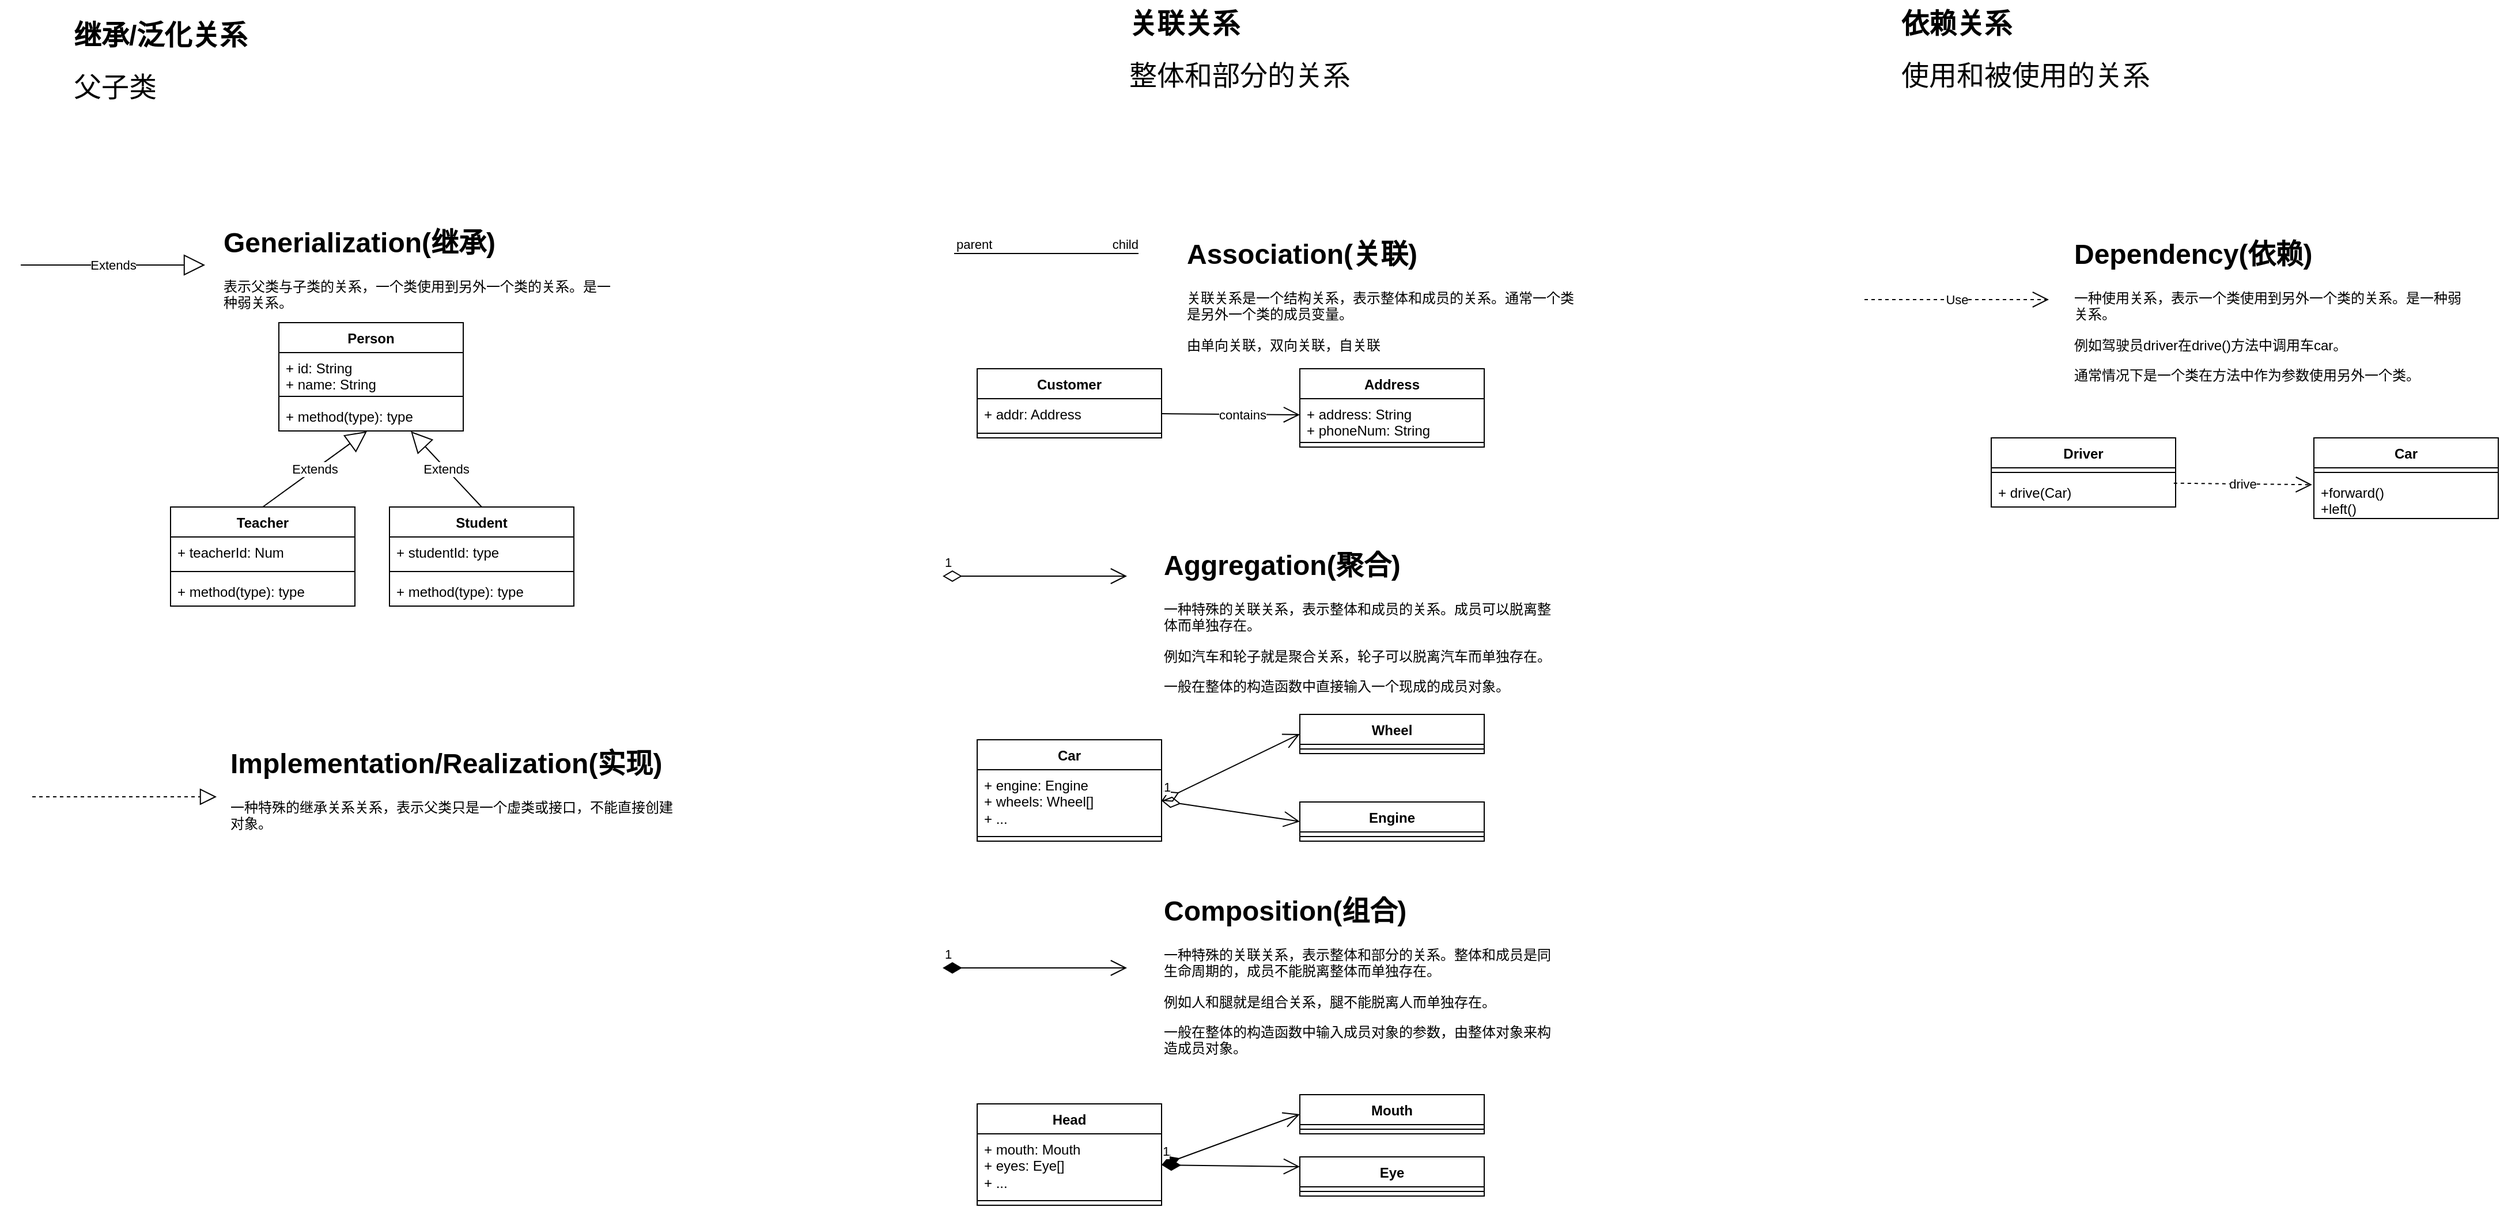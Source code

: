 <mxfile version="28.2.8">
  <diagram name="第 1 页" id="Np8bi9JPimDiJibCcqhF">
    <mxGraphModel dx="2560" dy="890" grid="1" gridSize="10" guides="1" tooltips="1" connect="1" arrows="1" fold="1" page="1" pageScale="1" pageWidth="827" pageHeight="1169" math="0" shadow="0">
      <root>
        <mxCell id="0" />
        <mxCell id="1" parent="0" />
        <mxCell id="9ST-YmeEC97j8JEJY6oc-10" value="" style="endArrow=none;html=1;edgeStyle=orthogonalEdgeStyle;rounded=0;" parent="1" edge="1">
          <mxGeometry relative="1" as="geometry">
            <mxPoint x="60" y="240" as="sourcePoint" />
            <mxPoint x="220" y="240" as="targetPoint" />
          </mxGeometry>
        </mxCell>
        <mxCell id="9ST-YmeEC97j8JEJY6oc-11" value="parent" style="edgeLabel;resizable=0;html=1;align=left;verticalAlign=bottom;" parent="9ST-YmeEC97j8JEJY6oc-10" connectable="0" vertex="1">
          <mxGeometry x="-1" relative="1" as="geometry" />
        </mxCell>
        <mxCell id="9ST-YmeEC97j8JEJY6oc-12" value="child" style="edgeLabel;resizable=0;html=1;align=right;verticalAlign=bottom;" parent="9ST-YmeEC97j8JEJY6oc-10" connectable="0" vertex="1">
          <mxGeometry x="1" relative="1" as="geometry" />
        </mxCell>
        <mxCell id="9ST-YmeEC97j8JEJY6oc-13" value="&lt;h1 style=&quot;margin-top: 0px;&quot;&gt;Association(关联)&lt;/h1&gt;&lt;p&gt;关联关系是一个结构关系，表示整体和成员的关系。通常一个类是另外一个类的成员变量。&lt;/p&gt;&lt;p&gt;由单向关联，双向关联，自关联&lt;/p&gt;" style="text;html=1;whiteSpace=wrap;overflow=hidden;rounded=0;" parent="1" vertex="1">
          <mxGeometry x="260" y="220" width="340" height="120" as="geometry" />
        </mxCell>
        <mxCell id="9ST-YmeEC97j8JEJY6oc-14" value="1" style="endArrow=open;html=1;endSize=12;startArrow=diamondThin;startSize=14;startFill=1;edgeStyle=orthogonalEdgeStyle;align=left;verticalAlign=bottom;rounded=0;" parent="1" edge="1">
          <mxGeometry x="-1" y="3" relative="1" as="geometry">
            <mxPoint x="50" y="860" as="sourcePoint" />
            <mxPoint x="210" y="860" as="targetPoint" />
          </mxGeometry>
        </mxCell>
        <mxCell id="9ST-YmeEC97j8JEJY6oc-15" value="1" style="endArrow=open;html=1;endSize=12;startArrow=diamondThin;startSize=14;startFill=0;edgeStyle=orthogonalEdgeStyle;align=left;verticalAlign=bottom;rounded=0;" parent="1" edge="1">
          <mxGeometry x="-1" y="3" relative="1" as="geometry">
            <mxPoint x="50" y="520" as="sourcePoint" />
            <mxPoint x="210" y="520" as="targetPoint" />
          </mxGeometry>
        </mxCell>
        <mxCell id="9ST-YmeEC97j8JEJY6oc-16" value="&lt;h1 style=&quot;margin-top: 0px;&quot;&gt;Aggregation(聚合)&lt;/h1&gt;&lt;p&gt;一种特殊的关联关系，表示整体和成员的关系。成员可以脱离整体而单独存在。&lt;/p&gt;&lt;p&gt;例如汽车和轮子就是聚合关系，轮子可以脱离汽车而单独存在。&lt;/p&gt;&lt;p&gt;一般在整体的构造函数中直接输入一个现成的成员对象。&lt;/p&gt;" style="text;html=1;whiteSpace=wrap;overflow=hidden;rounded=0;" parent="1" vertex="1">
          <mxGeometry x="240" y="490" width="340" height="130" as="geometry" />
        </mxCell>
        <mxCell id="9ST-YmeEC97j8JEJY6oc-17" value="&lt;h1 style=&quot;margin-top: 0px;&quot;&gt;Composition(组合)&lt;/h1&gt;&lt;p&gt;一种特殊的关联关系&lt;span style=&quot;background-color: transparent; color: light-dark(rgb(0, 0, 0), rgb(255, 255, 255));&quot;&gt;，表示整体和部分的关系。&lt;/span&gt;&lt;span style=&quot;background-color: transparent; color: light-dark(rgb(0, 0, 0), rgb(255, 255, 255));&quot;&gt;整体和成员是同生命周期的，成员不能脱离整体而单独存在。&lt;/span&gt;&lt;/p&gt;&lt;p&gt;例如人和腿就是组合关系，腿不能脱离人而单独存在。&lt;/p&gt;&lt;p&gt;一般在整体的构造函数中输入成员对象的参数，由整体对象来构造成员对象。&lt;/p&gt;" style="text;html=1;whiteSpace=wrap;overflow=hidden;rounded=0;" parent="1" vertex="1">
          <mxGeometry x="240" y="790" width="340" height="150" as="geometry" />
        </mxCell>
        <mxCell id="Nl9GUaGNiuAFn2NMpmx5-1" value="Use" style="endArrow=open;endSize=12;dashed=1;html=1;rounded=0;" edge="1" parent="1">
          <mxGeometry width="160" relative="1" as="geometry">
            <mxPoint x="850" y="280" as="sourcePoint" />
            <mxPoint x="1010" y="280" as="targetPoint" />
          </mxGeometry>
        </mxCell>
        <mxCell id="Nl9GUaGNiuAFn2NMpmx5-2" value="&lt;h1 style=&quot;margin-top: 0px;&quot;&gt;Dependency(依赖)&lt;/h1&gt;&lt;p&gt;一种使用关系&lt;span style=&quot;background-color: transparent; color: light-dark(rgb(0, 0, 0), rgb(255, 255, 255));&quot;&gt;，表示一个类使用到另外一个类的关系。是一种弱关系。&lt;/span&gt;&lt;/p&gt;&lt;p&gt;&lt;span style=&quot;background-color: transparent; color: light-dark(rgb(0, 0, 0), rgb(255, 255, 255));&quot;&gt;例如驾驶员driver在drive()方法中调用车car。&lt;/span&gt;&lt;/p&gt;&lt;p&gt;&lt;span style=&quot;background-color: transparent; color: light-dark(rgb(0, 0, 0), rgb(255, 255, 255));&quot;&gt;通常情况下是一个类在方法中作为参数使用另外一个类&lt;/span&gt;&lt;span style=&quot;background-color: transparent; color: light-dark(rgb(0, 0, 0), rgb(255, 255, 255));&quot;&gt;。&lt;/span&gt;&lt;/p&gt;" style="text;html=1;whiteSpace=wrap;overflow=hidden;rounded=0;" vertex="1" parent="1">
          <mxGeometry x="1030" y="220" width="340" height="140" as="geometry" />
        </mxCell>
        <mxCell id="Nl9GUaGNiuAFn2NMpmx5-3" value="Extends" style="endArrow=block;endSize=16;endFill=0;html=1;rounded=0;" edge="1" parent="1">
          <mxGeometry width="160" relative="1" as="geometry">
            <mxPoint x="-750" y="250" as="sourcePoint" />
            <mxPoint x="-590" y="250" as="targetPoint" />
          </mxGeometry>
        </mxCell>
        <mxCell id="Nl9GUaGNiuAFn2NMpmx5-4" value="&lt;h1 style=&quot;margin-top: 0px;&quot;&gt;Generialization(继承)&lt;/h1&gt;&lt;p&gt;&lt;span style=&quot;background-color: transparent; color: light-dark(rgb(0, 0, 0), rgb(255, 255, 255));&quot;&gt;表示父类与子类的关系，一个类使用到另外一个类的关系。是一种弱关系。&lt;/span&gt;&lt;/p&gt;" style="text;html=1;whiteSpace=wrap;overflow=hidden;rounded=0;" vertex="1" parent="1">
          <mxGeometry x="-576" y="210" width="340" height="100" as="geometry" />
        </mxCell>
        <mxCell id="Nl9GUaGNiuAFn2NMpmx5-5" value="" style="endArrow=block;dashed=1;endFill=0;endSize=12;html=1;rounded=0;" edge="1" parent="1">
          <mxGeometry width="160" relative="1" as="geometry">
            <mxPoint x="-740" y="711.5" as="sourcePoint" />
            <mxPoint x="-580" y="711.5" as="targetPoint" />
          </mxGeometry>
        </mxCell>
        <mxCell id="Nl9GUaGNiuAFn2NMpmx5-6" value="&lt;h1 style=&quot;margin-top: 0px;&quot;&gt;Implementation/Realization(实现)&lt;/h1&gt;&lt;p&gt;&lt;span style=&quot;background-color: transparent; color: light-dark(rgb(0, 0, 0), rgb(255, 255, 255));&quot;&gt;一种特殊的继承关系关系，表示父类只是一个虚类或接口，&lt;/span&gt;&lt;span style=&quot;background-color: transparent; color: light-dark(rgb(0, 0, 0), rgb(255, 255, 255));&quot;&gt;不能直接创建对象&lt;/span&gt;&lt;span style=&quot;background-color: transparent; color: light-dark(rgb(0, 0, 0), rgb(255, 255, 255));&quot;&gt;。&lt;/span&gt;&lt;/p&gt;&lt;p&gt;&lt;br&gt;&lt;/p&gt;" style="text;html=1;whiteSpace=wrap;overflow=hidden;rounded=0;" vertex="1" parent="1">
          <mxGeometry x="-570" y="662" width="390" height="100" as="geometry" />
        </mxCell>
        <mxCell id="Nl9GUaGNiuAFn2NMpmx5-7" value="Customer" style="swimlane;fontStyle=1;align=center;verticalAlign=top;childLayout=stackLayout;horizontal=1;startSize=26;horizontalStack=0;resizeParent=1;resizeParentMax=0;resizeLast=0;collapsible=1;marginBottom=0;whiteSpace=wrap;html=1;" vertex="1" parent="1">
          <mxGeometry x="80" y="340" width="160" height="60" as="geometry" />
        </mxCell>
        <mxCell id="Nl9GUaGNiuAFn2NMpmx5-8" value="+ addr: Address" style="text;strokeColor=none;fillColor=none;align=left;verticalAlign=top;spacingLeft=4;spacingRight=4;overflow=hidden;rotatable=0;points=[[0,0.5],[1,0.5]];portConstraint=eastwest;whiteSpace=wrap;html=1;" vertex="1" parent="Nl9GUaGNiuAFn2NMpmx5-7">
          <mxGeometry y="26" width="160" height="26" as="geometry" />
        </mxCell>
        <mxCell id="Nl9GUaGNiuAFn2NMpmx5-15" value="" style="endArrow=open;endFill=1;endSize=12;html=1;rounded=0;exitX=1;exitY=0.5;exitDx=0;exitDy=0;" edge="1" parent="Nl9GUaGNiuAFn2NMpmx5-7" source="Nl9GUaGNiuAFn2NMpmx5-8">
          <mxGeometry width="160" relative="1" as="geometry">
            <mxPoint x="150" y="40" as="sourcePoint" />
            <mxPoint x="280" y="40" as="targetPoint" />
          </mxGeometry>
        </mxCell>
        <mxCell id="Nl9GUaGNiuAFn2NMpmx5-50" value="contains" style="edgeLabel;html=1;align=center;verticalAlign=middle;resizable=0;points=[];" vertex="1" connectable="0" parent="Nl9GUaGNiuAFn2NMpmx5-15">
          <mxGeometry x="0.167" relative="1" as="geometry">
            <mxPoint as="offset" />
          </mxGeometry>
        </mxCell>
        <mxCell id="Nl9GUaGNiuAFn2NMpmx5-9" value="" style="line;strokeWidth=1;fillColor=none;align=left;verticalAlign=middle;spacingTop=-1;spacingLeft=3;spacingRight=3;rotatable=0;labelPosition=right;points=[];portConstraint=eastwest;strokeColor=inherit;" vertex="1" parent="Nl9GUaGNiuAFn2NMpmx5-7">
          <mxGeometry y="52" width="160" height="8" as="geometry" />
        </mxCell>
        <mxCell id="Nl9GUaGNiuAFn2NMpmx5-11" value="Address" style="swimlane;fontStyle=1;align=center;verticalAlign=top;childLayout=stackLayout;horizontal=1;startSize=26;horizontalStack=0;resizeParent=1;resizeParentMax=0;resizeLast=0;collapsible=1;marginBottom=0;whiteSpace=wrap;html=1;" vertex="1" parent="1">
          <mxGeometry x="360" y="340" width="160" height="68" as="geometry" />
        </mxCell>
        <mxCell id="Nl9GUaGNiuAFn2NMpmx5-12" value="+ address: String&lt;div&gt;+ phoneNum: String&lt;/div&gt;" style="text;strokeColor=none;fillColor=none;align=left;verticalAlign=top;spacingLeft=4;spacingRight=4;overflow=hidden;rotatable=0;points=[[0,0.5],[1,0.5]];portConstraint=eastwest;whiteSpace=wrap;html=1;" vertex="1" parent="Nl9GUaGNiuAFn2NMpmx5-11">
          <mxGeometry y="26" width="160" height="34" as="geometry" />
        </mxCell>
        <mxCell id="Nl9GUaGNiuAFn2NMpmx5-13" value="" style="line;strokeWidth=1;fillColor=none;align=left;verticalAlign=middle;spacingTop=-1;spacingLeft=3;spacingRight=3;rotatable=0;labelPosition=right;points=[];portConstraint=eastwest;strokeColor=inherit;" vertex="1" parent="Nl9GUaGNiuAFn2NMpmx5-11">
          <mxGeometry y="60" width="160" height="8" as="geometry" />
        </mxCell>
        <mxCell id="Nl9GUaGNiuAFn2NMpmx5-16" value="Car" style="swimlane;fontStyle=1;align=center;verticalAlign=top;childLayout=stackLayout;horizontal=1;startSize=26;horizontalStack=0;resizeParent=1;resizeParentMax=0;resizeLast=0;collapsible=1;marginBottom=0;whiteSpace=wrap;html=1;" vertex="1" parent="1">
          <mxGeometry x="80" y="662" width="160" height="88" as="geometry" />
        </mxCell>
        <mxCell id="Nl9GUaGNiuAFn2NMpmx5-17" value="+ engine: Engine&lt;div&gt;+ wheels: Wheel[]&lt;/div&gt;&lt;div&gt;+ ...&lt;/div&gt;" style="text;strokeColor=none;fillColor=none;align=left;verticalAlign=top;spacingLeft=4;spacingRight=4;overflow=hidden;rotatable=0;points=[[0,0.5],[1,0.5]];portConstraint=eastwest;whiteSpace=wrap;html=1;" vertex="1" parent="Nl9GUaGNiuAFn2NMpmx5-16">
          <mxGeometry y="26" width="160" height="54" as="geometry" />
        </mxCell>
        <mxCell id="Nl9GUaGNiuAFn2NMpmx5-19" value="" style="line;strokeWidth=1;fillColor=none;align=left;verticalAlign=middle;spacingTop=-1;spacingLeft=3;spacingRight=3;rotatable=0;labelPosition=right;points=[];portConstraint=eastwest;strokeColor=inherit;" vertex="1" parent="Nl9GUaGNiuAFn2NMpmx5-16">
          <mxGeometry y="80" width="160" height="8" as="geometry" />
        </mxCell>
        <mxCell id="Nl9GUaGNiuAFn2NMpmx5-21" value="Wheel" style="swimlane;fontStyle=1;align=center;verticalAlign=top;childLayout=stackLayout;horizontal=1;startSize=26;horizontalStack=0;resizeParent=1;resizeParentMax=0;resizeLast=0;collapsible=1;marginBottom=0;whiteSpace=wrap;html=1;" vertex="1" parent="1">
          <mxGeometry x="360" y="640" width="160" height="34" as="geometry" />
        </mxCell>
        <mxCell id="Nl9GUaGNiuAFn2NMpmx5-23" value="" style="line;strokeWidth=1;fillColor=none;align=left;verticalAlign=middle;spacingTop=-1;spacingLeft=3;spacingRight=3;rotatable=0;labelPosition=right;points=[];portConstraint=eastwest;strokeColor=inherit;" vertex="1" parent="Nl9GUaGNiuAFn2NMpmx5-21">
          <mxGeometry y="26" width="160" height="8" as="geometry" />
        </mxCell>
        <mxCell id="Nl9GUaGNiuAFn2NMpmx5-25" value="Engine" style="swimlane;fontStyle=1;align=center;verticalAlign=top;childLayout=stackLayout;horizontal=1;startSize=26;horizontalStack=0;resizeParent=1;resizeParentMax=0;resizeLast=0;collapsible=1;marginBottom=0;whiteSpace=wrap;html=1;" vertex="1" parent="1">
          <mxGeometry x="360" y="716" width="160" height="34" as="geometry" />
        </mxCell>
        <mxCell id="Nl9GUaGNiuAFn2NMpmx5-26" value="" style="line;strokeWidth=1;fillColor=none;align=left;verticalAlign=middle;spacingTop=-1;spacingLeft=3;spacingRight=3;rotatable=0;labelPosition=right;points=[];portConstraint=eastwest;strokeColor=inherit;" vertex="1" parent="Nl9GUaGNiuAFn2NMpmx5-25">
          <mxGeometry y="26" width="160" height="8" as="geometry" />
        </mxCell>
        <mxCell id="Nl9GUaGNiuAFn2NMpmx5-28" value="Head" style="swimlane;fontStyle=1;align=center;verticalAlign=top;childLayout=stackLayout;horizontal=1;startSize=26;horizontalStack=0;resizeParent=1;resizeParentMax=0;resizeLast=0;collapsible=1;marginBottom=0;whiteSpace=wrap;html=1;" vertex="1" parent="1">
          <mxGeometry x="80" y="978" width="160" height="88" as="geometry" />
        </mxCell>
        <mxCell id="Nl9GUaGNiuAFn2NMpmx5-29" value="+ mouth: Mouth&lt;div&gt;+ eyes: Eye[]&lt;/div&gt;&lt;div&gt;+ ...&lt;/div&gt;" style="text;strokeColor=none;fillColor=none;align=left;verticalAlign=top;spacingLeft=4;spacingRight=4;overflow=hidden;rotatable=0;points=[[0,0.5],[1,0.5]];portConstraint=eastwest;whiteSpace=wrap;html=1;" vertex="1" parent="Nl9GUaGNiuAFn2NMpmx5-28">
          <mxGeometry y="26" width="160" height="54" as="geometry" />
        </mxCell>
        <mxCell id="Nl9GUaGNiuAFn2NMpmx5-30" value="" style="line;strokeWidth=1;fillColor=none;align=left;verticalAlign=middle;spacingTop=-1;spacingLeft=3;spacingRight=3;rotatable=0;labelPosition=right;points=[];portConstraint=eastwest;strokeColor=inherit;" vertex="1" parent="Nl9GUaGNiuAFn2NMpmx5-28">
          <mxGeometry y="80" width="160" height="8" as="geometry" />
        </mxCell>
        <mxCell id="Nl9GUaGNiuAFn2NMpmx5-32" value="Mouth" style="swimlane;fontStyle=1;align=center;verticalAlign=top;childLayout=stackLayout;horizontal=1;startSize=26;horizontalStack=0;resizeParent=1;resizeParentMax=0;resizeLast=0;collapsible=1;marginBottom=0;whiteSpace=wrap;html=1;" vertex="1" parent="1">
          <mxGeometry x="360" y="970" width="160" height="34" as="geometry" />
        </mxCell>
        <mxCell id="Nl9GUaGNiuAFn2NMpmx5-33" value="" style="line;strokeWidth=1;fillColor=none;align=left;verticalAlign=middle;spacingTop=-1;spacingLeft=3;spacingRight=3;rotatable=0;labelPosition=right;points=[];portConstraint=eastwest;strokeColor=inherit;" vertex="1" parent="Nl9GUaGNiuAFn2NMpmx5-32">
          <mxGeometry y="26" width="160" height="8" as="geometry" />
        </mxCell>
        <mxCell id="Nl9GUaGNiuAFn2NMpmx5-35" value="Eye" style="swimlane;fontStyle=1;align=center;verticalAlign=top;childLayout=stackLayout;horizontal=1;startSize=26;horizontalStack=0;resizeParent=1;resizeParentMax=0;resizeLast=0;collapsible=1;marginBottom=0;whiteSpace=wrap;html=1;" vertex="1" parent="1">
          <mxGeometry x="360" y="1024" width="160" height="34" as="geometry" />
        </mxCell>
        <mxCell id="Nl9GUaGNiuAFn2NMpmx5-36" value="" style="line;strokeWidth=1;fillColor=none;align=left;verticalAlign=middle;spacingTop=-1;spacingLeft=3;spacingRight=3;rotatable=0;labelPosition=right;points=[];portConstraint=eastwest;strokeColor=inherit;" vertex="1" parent="Nl9GUaGNiuAFn2NMpmx5-35">
          <mxGeometry y="26" width="160" height="8" as="geometry" />
        </mxCell>
        <mxCell id="Nl9GUaGNiuAFn2NMpmx5-38" value="1" style="endArrow=open;html=1;endSize=12;startArrow=diamondThin;startSize=14;startFill=1;align=left;verticalAlign=bottom;rounded=0;exitX=1;exitY=0.5;exitDx=0;exitDy=0;entryX=0;entryY=0.25;entryDx=0;entryDy=0;" edge="1" parent="1" source="Nl9GUaGNiuAFn2NMpmx5-29" target="Nl9GUaGNiuAFn2NMpmx5-35">
          <mxGeometry x="-1" y="3" relative="1" as="geometry">
            <mxPoint x="240" y="1032.5" as="sourcePoint" />
            <mxPoint x="400" y="1032.5" as="targetPoint" />
          </mxGeometry>
        </mxCell>
        <mxCell id="Nl9GUaGNiuAFn2NMpmx5-39" value="1" style="endArrow=open;html=1;endSize=12;startArrow=diamondThin;startSize=14;startFill=1;align=left;verticalAlign=bottom;rounded=0;exitX=1;exitY=0.5;exitDx=0;exitDy=0;entryX=0;entryY=0.5;entryDx=0;entryDy=0;" edge="1" parent="1" source="Nl9GUaGNiuAFn2NMpmx5-29" target="Nl9GUaGNiuAFn2NMpmx5-32">
          <mxGeometry x="-1" y="3" relative="1" as="geometry">
            <mxPoint x="320" y="1222" as="sourcePoint" />
            <mxPoint x="440" y="1216" as="targetPoint" />
          </mxGeometry>
        </mxCell>
        <mxCell id="Nl9GUaGNiuAFn2NMpmx5-40" value="1" style="endArrow=open;html=1;endSize=12;startArrow=diamondThin;startSize=14;startFill=0;align=left;verticalAlign=bottom;rounded=0;exitX=1;exitY=0.5;exitDx=0;exitDy=0;entryX=0;entryY=0.5;entryDx=0;entryDy=0;" edge="1" parent="1" source="Nl9GUaGNiuAFn2NMpmx5-17" target="Nl9GUaGNiuAFn2NMpmx5-21">
          <mxGeometry x="-1" y="3" relative="1" as="geometry">
            <mxPoint x="30" y="1080" as="sourcePoint" />
            <mxPoint x="190" y="1080" as="targetPoint" />
          </mxGeometry>
        </mxCell>
        <mxCell id="Nl9GUaGNiuAFn2NMpmx5-41" value="1" style="endArrow=open;html=1;endSize=12;startArrow=diamondThin;startSize=14;startFill=0;align=left;verticalAlign=bottom;rounded=0;exitX=1;exitY=0.5;exitDx=0;exitDy=0;entryX=0;entryY=0.5;entryDx=0;entryDy=0;" edge="1" parent="1" source="Nl9GUaGNiuAFn2NMpmx5-17" target="Nl9GUaGNiuAFn2NMpmx5-25">
          <mxGeometry x="-1" y="3" relative="1" as="geometry">
            <mxPoint x="270" y="1018" as="sourcePoint" />
            <mxPoint x="390" y="960" as="targetPoint" />
          </mxGeometry>
        </mxCell>
        <mxCell id="Nl9GUaGNiuAFn2NMpmx5-42" value="Driver" style="swimlane;fontStyle=1;align=center;verticalAlign=top;childLayout=stackLayout;horizontal=1;startSize=26;horizontalStack=0;resizeParent=1;resizeParentMax=0;resizeLast=0;collapsible=1;marginBottom=0;whiteSpace=wrap;html=1;" vertex="1" parent="1">
          <mxGeometry x="960" y="400" width="160" height="60" as="geometry" />
        </mxCell>
        <mxCell id="Nl9GUaGNiuAFn2NMpmx5-44" value="" style="line;strokeWidth=1;fillColor=none;align=left;verticalAlign=middle;spacingTop=-1;spacingLeft=3;spacingRight=3;rotatable=0;labelPosition=right;points=[];portConstraint=eastwest;strokeColor=inherit;" vertex="1" parent="Nl9GUaGNiuAFn2NMpmx5-42">
          <mxGeometry y="26" width="160" height="8" as="geometry" />
        </mxCell>
        <mxCell id="Nl9GUaGNiuAFn2NMpmx5-45" value="+ drive(Car)" style="text;strokeColor=none;fillColor=none;align=left;verticalAlign=top;spacingLeft=4;spacingRight=4;overflow=hidden;rotatable=0;points=[[0,0.5],[1,0.5]];portConstraint=eastwest;whiteSpace=wrap;html=1;" vertex="1" parent="Nl9GUaGNiuAFn2NMpmx5-42">
          <mxGeometry y="34" width="160" height="26" as="geometry" />
        </mxCell>
        <mxCell id="Nl9GUaGNiuAFn2NMpmx5-46" value="Car" style="swimlane;fontStyle=1;align=center;verticalAlign=top;childLayout=stackLayout;horizontal=1;startSize=26;horizontalStack=0;resizeParent=1;resizeParentMax=0;resizeLast=0;collapsible=1;marginBottom=0;whiteSpace=wrap;html=1;" vertex="1" parent="1">
          <mxGeometry x="1240" y="400" width="160" height="70" as="geometry" />
        </mxCell>
        <mxCell id="Nl9GUaGNiuAFn2NMpmx5-47" value="" style="line;strokeWidth=1;fillColor=none;align=left;verticalAlign=middle;spacingTop=-1;spacingLeft=3;spacingRight=3;rotatable=0;labelPosition=right;points=[];portConstraint=eastwest;strokeColor=inherit;" vertex="1" parent="Nl9GUaGNiuAFn2NMpmx5-46">
          <mxGeometry y="26" width="160" height="8" as="geometry" />
        </mxCell>
        <mxCell id="Nl9GUaGNiuAFn2NMpmx5-48" value="+forward()&lt;div&gt;+left()&lt;/div&gt;" style="text;strokeColor=none;fillColor=none;align=left;verticalAlign=top;spacingLeft=4;spacingRight=4;overflow=hidden;rotatable=0;points=[[0,0.5],[1,0.5]];portConstraint=eastwest;whiteSpace=wrap;html=1;" vertex="1" parent="Nl9GUaGNiuAFn2NMpmx5-46">
          <mxGeometry y="34" width="160" height="36" as="geometry" />
        </mxCell>
        <mxCell id="Nl9GUaGNiuAFn2NMpmx5-49" value="drive" style="endArrow=open;endSize=12;dashed=1;html=1;rounded=0;exitX=0.99;exitY=0.205;exitDx=0;exitDy=0;exitPerimeter=0;entryX=-0.01;entryY=0.185;entryDx=0;entryDy=0;entryPerimeter=0;" edge="1" parent="1" source="Nl9GUaGNiuAFn2NMpmx5-45" target="Nl9GUaGNiuAFn2NMpmx5-48">
          <mxGeometry width="160" relative="1" as="geometry">
            <mxPoint x="1070" y="540" as="sourcePoint" />
            <mxPoint x="1230" y="540" as="targetPoint" />
          </mxGeometry>
        </mxCell>
        <mxCell id="Nl9GUaGNiuAFn2NMpmx5-51" value="&lt;h1 style=&quot;margin-top: 0px;&quot;&gt;继承/泛化关系&lt;/h1&gt;&lt;div&gt;&lt;font style=&quot;font-size: 24px;&quot;&gt;父子类&lt;/font&gt;&lt;/div&gt;" style="text;html=1;whiteSpace=wrap;overflow=hidden;rounded=0;" vertex="1" parent="1">
          <mxGeometry x="-706" y="30" width="340" height="120" as="geometry" />
        </mxCell>
        <mxCell id="Nl9GUaGNiuAFn2NMpmx5-52" value="&lt;h1 style=&quot;margin-top: 0px;&quot;&gt;关联关系&lt;/h1&gt;&lt;div&gt;&lt;span style=&quot;font-size: 24px;&quot;&gt;整体和部分的关系&lt;/span&gt;&lt;/div&gt;" style="text;html=1;whiteSpace=wrap;overflow=hidden;rounded=0;" vertex="1" parent="1">
          <mxGeometry x="210" y="20" width="340" height="120" as="geometry" />
        </mxCell>
        <mxCell id="Nl9GUaGNiuAFn2NMpmx5-53" value="&lt;h1 style=&quot;margin-top: 0px;&quot;&gt;依赖关系&lt;/h1&gt;&lt;h1 style=&quot;margin-top: 0px;&quot;&gt;&lt;span style=&quot;background-color: transparent; color: light-dark(rgb(0, 0, 0), rgb(255, 255, 255)); font-weight: normal;&quot;&gt;使用和被使用的关系&lt;/span&gt;&lt;/h1&gt;" style="text;html=1;whiteSpace=wrap;overflow=hidden;rounded=0;" vertex="1" parent="1">
          <mxGeometry x="880" y="20" width="340" height="120" as="geometry" />
        </mxCell>
        <mxCell id="Nl9GUaGNiuAFn2NMpmx5-54" value="Person" style="swimlane;fontStyle=1;align=center;verticalAlign=top;childLayout=stackLayout;horizontal=1;startSize=26;horizontalStack=0;resizeParent=1;resizeParentMax=0;resizeLast=0;collapsible=1;marginBottom=0;whiteSpace=wrap;html=1;" vertex="1" parent="1">
          <mxGeometry x="-526" y="300" width="160" height="94" as="geometry" />
        </mxCell>
        <mxCell id="Nl9GUaGNiuAFn2NMpmx5-55" value="+ id: String&lt;div&gt;+ name: String&lt;/div&gt;" style="text;strokeColor=none;fillColor=none;align=left;verticalAlign=top;spacingLeft=4;spacingRight=4;overflow=hidden;rotatable=0;points=[[0,0.5],[1,0.5]];portConstraint=eastwest;whiteSpace=wrap;html=1;" vertex="1" parent="Nl9GUaGNiuAFn2NMpmx5-54">
          <mxGeometry y="26" width="160" height="34" as="geometry" />
        </mxCell>
        <mxCell id="Nl9GUaGNiuAFn2NMpmx5-56" value="" style="line;strokeWidth=1;fillColor=none;align=left;verticalAlign=middle;spacingTop=-1;spacingLeft=3;spacingRight=3;rotatable=0;labelPosition=right;points=[];portConstraint=eastwest;strokeColor=inherit;" vertex="1" parent="Nl9GUaGNiuAFn2NMpmx5-54">
          <mxGeometry y="60" width="160" height="8" as="geometry" />
        </mxCell>
        <mxCell id="Nl9GUaGNiuAFn2NMpmx5-57" value="+ method(type): type" style="text;strokeColor=none;fillColor=none;align=left;verticalAlign=top;spacingLeft=4;spacingRight=4;overflow=hidden;rotatable=0;points=[[0,0.5],[1,0.5]];portConstraint=eastwest;whiteSpace=wrap;html=1;" vertex="1" parent="Nl9GUaGNiuAFn2NMpmx5-54">
          <mxGeometry y="68" width="160" height="26" as="geometry" />
        </mxCell>
        <mxCell id="Nl9GUaGNiuAFn2NMpmx5-58" value="Teacher" style="swimlane;fontStyle=1;align=center;verticalAlign=top;childLayout=stackLayout;horizontal=1;startSize=26;horizontalStack=0;resizeParent=1;resizeParentMax=0;resizeLast=0;collapsible=1;marginBottom=0;whiteSpace=wrap;html=1;" vertex="1" parent="1">
          <mxGeometry x="-620" y="460" width="160" height="86" as="geometry" />
        </mxCell>
        <mxCell id="Nl9GUaGNiuAFn2NMpmx5-59" value="+ teacherId: Num" style="text;strokeColor=none;fillColor=none;align=left;verticalAlign=top;spacingLeft=4;spacingRight=4;overflow=hidden;rotatable=0;points=[[0,0.5],[1,0.5]];portConstraint=eastwest;whiteSpace=wrap;html=1;" vertex="1" parent="Nl9GUaGNiuAFn2NMpmx5-58">
          <mxGeometry y="26" width="160" height="26" as="geometry" />
        </mxCell>
        <mxCell id="Nl9GUaGNiuAFn2NMpmx5-60" value="" style="line;strokeWidth=1;fillColor=none;align=left;verticalAlign=middle;spacingTop=-1;spacingLeft=3;spacingRight=3;rotatable=0;labelPosition=right;points=[];portConstraint=eastwest;strokeColor=inherit;" vertex="1" parent="Nl9GUaGNiuAFn2NMpmx5-58">
          <mxGeometry y="52" width="160" height="8" as="geometry" />
        </mxCell>
        <mxCell id="Nl9GUaGNiuAFn2NMpmx5-61" value="+ method(type): type" style="text;strokeColor=none;fillColor=none;align=left;verticalAlign=top;spacingLeft=4;spacingRight=4;overflow=hidden;rotatable=0;points=[[0,0.5],[1,0.5]];portConstraint=eastwest;whiteSpace=wrap;html=1;" vertex="1" parent="Nl9GUaGNiuAFn2NMpmx5-58">
          <mxGeometry y="60" width="160" height="26" as="geometry" />
        </mxCell>
        <mxCell id="Nl9GUaGNiuAFn2NMpmx5-62" value="Student" style="swimlane;fontStyle=1;align=center;verticalAlign=top;childLayout=stackLayout;horizontal=1;startSize=26;horizontalStack=0;resizeParent=1;resizeParentMax=0;resizeLast=0;collapsible=1;marginBottom=0;whiteSpace=wrap;html=1;" vertex="1" parent="1">
          <mxGeometry x="-430" y="460" width="160" height="86" as="geometry" />
        </mxCell>
        <mxCell id="Nl9GUaGNiuAFn2NMpmx5-63" value="+ studentId: type" style="text;strokeColor=none;fillColor=none;align=left;verticalAlign=top;spacingLeft=4;spacingRight=4;overflow=hidden;rotatable=0;points=[[0,0.5],[1,0.5]];portConstraint=eastwest;whiteSpace=wrap;html=1;" vertex="1" parent="Nl9GUaGNiuAFn2NMpmx5-62">
          <mxGeometry y="26" width="160" height="26" as="geometry" />
        </mxCell>
        <mxCell id="Nl9GUaGNiuAFn2NMpmx5-64" value="" style="line;strokeWidth=1;fillColor=none;align=left;verticalAlign=middle;spacingTop=-1;spacingLeft=3;spacingRight=3;rotatable=0;labelPosition=right;points=[];portConstraint=eastwest;strokeColor=inherit;" vertex="1" parent="Nl9GUaGNiuAFn2NMpmx5-62">
          <mxGeometry y="52" width="160" height="8" as="geometry" />
        </mxCell>
        <mxCell id="Nl9GUaGNiuAFn2NMpmx5-65" value="+ method(type): type" style="text;strokeColor=none;fillColor=none;align=left;verticalAlign=top;spacingLeft=4;spacingRight=4;overflow=hidden;rotatable=0;points=[[0,0.5],[1,0.5]];portConstraint=eastwest;whiteSpace=wrap;html=1;" vertex="1" parent="Nl9GUaGNiuAFn2NMpmx5-62">
          <mxGeometry y="60" width="160" height="26" as="geometry" />
        </mxCell>
        <mxCell id="Nl9GUaGNiuAFn2NMpmx5-66" value="Extends" style="endArrow=block;endSize=16;endFill=0;html=1;rounded=0;entryX=0.478;entryY=1.011;entryDx=0;entryDy=0;entryPerimeter=0;exitX=0.5;exitY=0;exitDx=0;exitDy=0;" edge="1" parent="1" source="Nl9GUaGNiuAFn2NMpmx5-58" target="Nl9GUaGNiuAFn2NMpmx5-57">
          <mxGeometry width="160" relative="1" as="geometry">
            <mxPoint x="-470" y="610" as="sourcePoint" />
            <mxPoint x="-310" y="610" as="targetPoint" />
          </mxGeometry>
        </mxCell>
        <mxCell id="Nl9GUaGNiuAFn2NMpmx5-67" value="Extends" style="endArrow=block;endSize=16;endFill=0;html=1;rounded=0;entryX=0.716;entryY=1.011;entryDx=0;entryDy=0;entryPerimeter=0;exitX=0.5;exitY=0;exitDx=0;exitDy=0;" edge="1" parent="1" source="Nl9GUaGNiuAFn2NMpmx5-62" target="Nl9GUaGNiuAFn2NMpmx5-57">
          <mxGeometry width="160" relative="1" as="geometry">
            <mxPoint x="-420" y="570" as="sourcePoint" />
            <mxPoint x="-260" y="570" as="targetPoint" />
          </mxGeometry>
        </mxCell>
      </root>
    </mxGraphModel>
  </diagram>
</mxfile>
